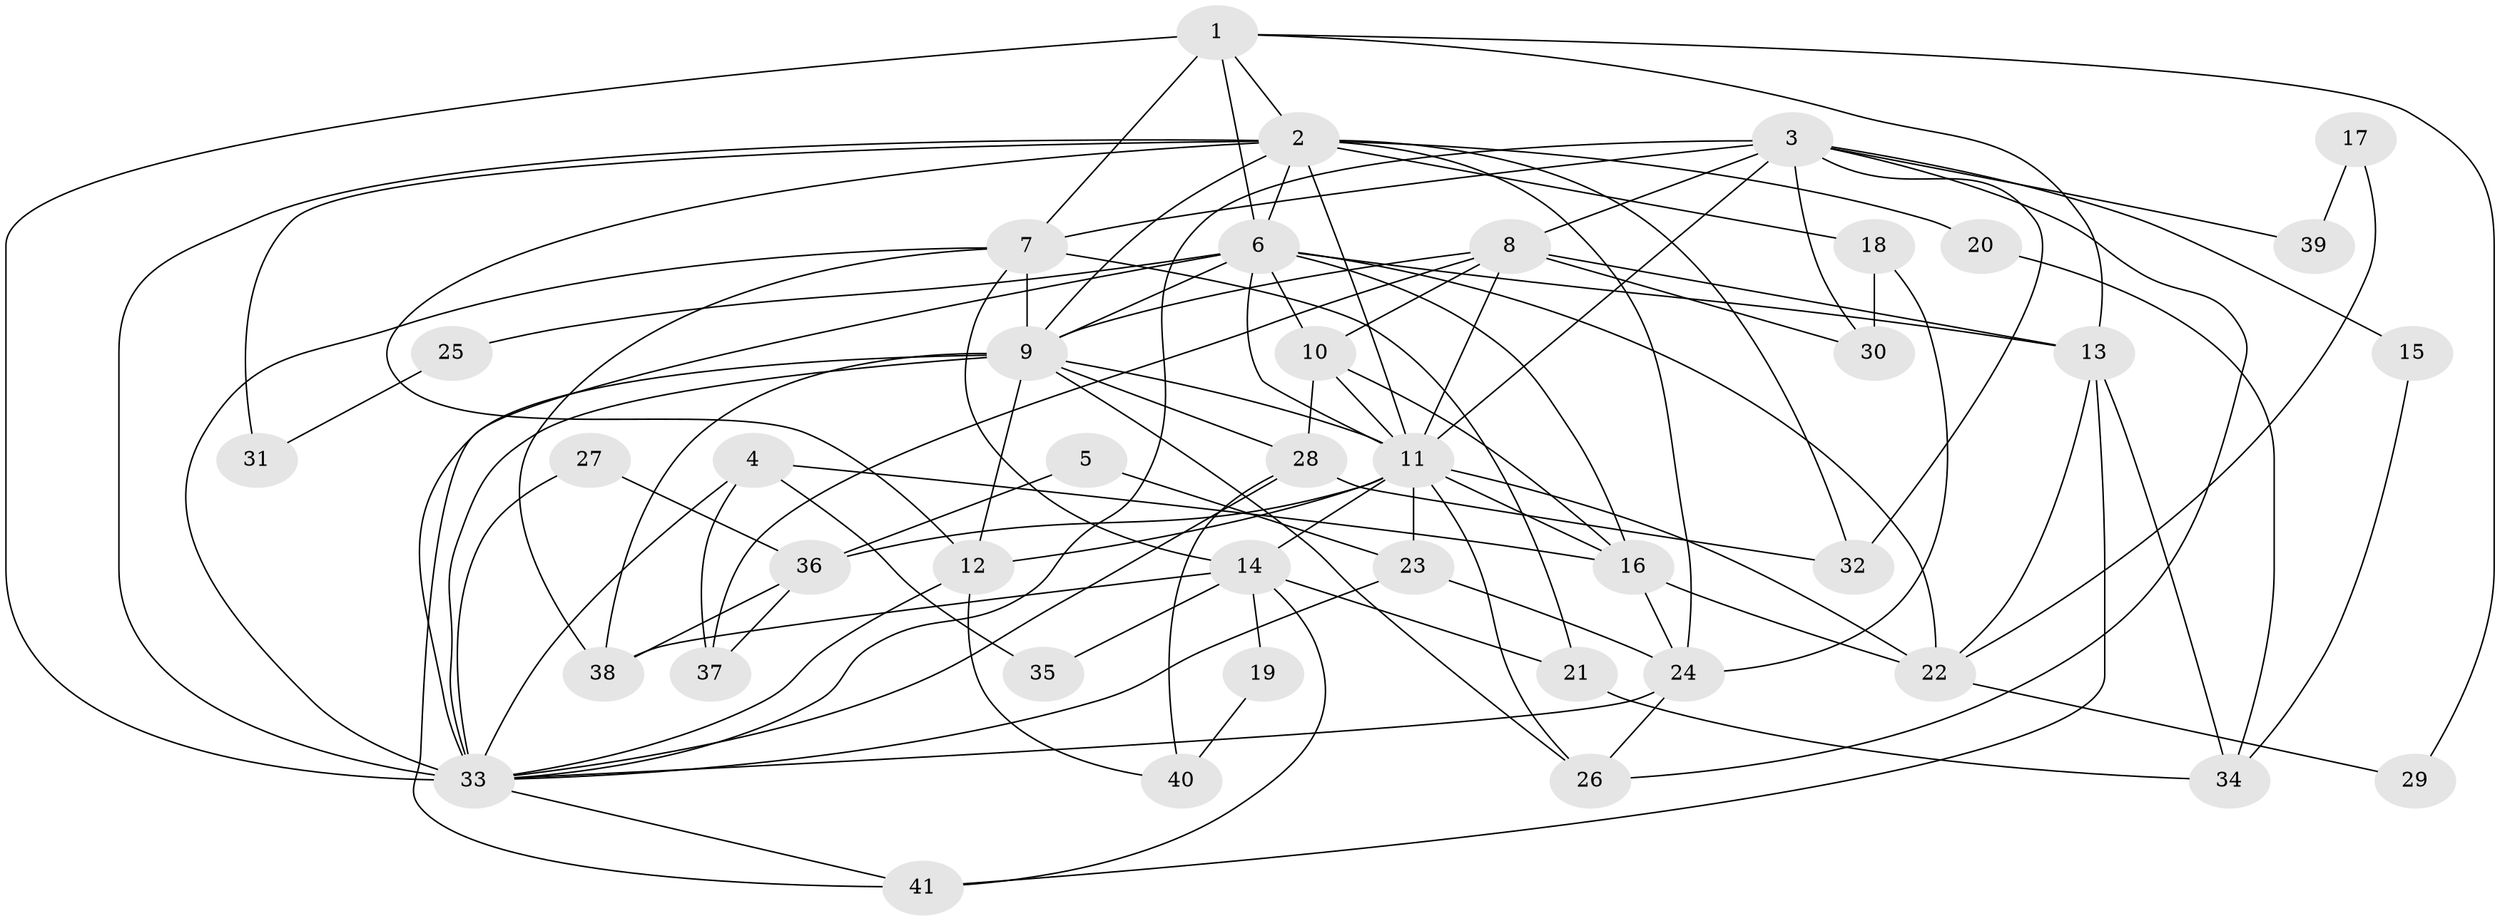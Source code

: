 // original degree distribution, {3: 0.25925925925925924, 5: 0.19753086419753085, 4: 0.25925925925925924, 7: 0.037037037037037035, 2: 0.14814814814814814, 6: 0.07407407407407407, 8: 0.024691358024691357}
// Generated by graph-tools (version 1.1) at 2025/51/03/04/25 22:51:10]
// undirected, 41 vertices, 101 edges
graph export_dot {
  node [color=gray90,style=filled];
  1;
  2;
  3;
  4;
  5;
  6;
  7;
  8;
  9;
  10;
  11;
  12;
  13;
  14;
  15;
  16;
  17;
  18;
  19;
  20;
  21;
  22;
  23;
  24;
  25;
  26;
  27;
  28;
  29;
  30;
  31;
  32;
  33;
  34;
  35;
  36;
  37;
  38;
  39;
  40;
  41;
  1 -- 2 [weight=1.0];
  1 -- 6 [weight=4.0];
  1 -- 7 [weight=2.0];
  1 -- 13 [weight=1.0];
  1 -- 29 [weight=1.0];
  1 -- 33 [weight=1.0];
  2 -- 6 [weight=2.0];
  2 -- 9 [weight=1.0];
  2 -- 11 [weight=1.0];
  2 -- 12 [weight=2.0];
  2 -- 18 [weight=1.0];
  2 -- 20 [weight=1.0];
  2 -- 24 [weight=1.0];
  2 -- 31 [weight=2.0];
  2 -- 32 [weight=1.0];
  2 -- 33 [weight=1.0];
  3 -- 7 [weight=1.0];
  3 -- 8 [weight=1.0];
  3 -- 11 [weight=1.0];
  3 -- 15 [weight=1.0];
  3 -- 26 [weight=1.0];
  3 -- 30 [weight=1.0];
  3 -- 32 [weight=1.0];
  3 -- 33 [weight=1.0];
  3 -- 39 [weight=1.0];
  4 -- 16 [weight=1.0];
  4 -- 33 [weight=1.0];
  4 -- 35 [weight=1.0];
  4 -- 37 [weight=1.0];
  5 -- 23 [weight=1.0];
  5 -- 36 [weight=1.0];
  6 -- 9 [weight=1.0];
  6 -- 10 [weight=1.0];
  6 -- 11 [weight=1.0];
  6 -- 13 [weight=2.0];
  6 -- 16 [weight=1.0];
  6 -- 22 [weight=1.0];
  6 -- 25 [weight=1.0];
  6 -- 33 [weight=1.0];
  7 -- 9 [weight=1.0];
  7 -- 14 [weight=1.0];
  7 -- 21 [weight=1.0];
  7 -- 33 [weight=2.0];
  7 -- 38 [weight=1.0];
  8 -- 9 [weight=2.0];
  8 -- 10 [weight=1.0];
  8 -- 11 [weight=2.0];
  8 -- 13 [weight=1.0];
  8 -- 30 [weight=1.0];
  8 -- 37 [weight=1.0];
  9 -- 11 [weight=2.0];
  9 -- 12 [weight=2.0];
  9 -- 26 [weight=1.0];
  9 -- 28 [weight=1.0];
  9 -- 33 [weight=1.0];
  9 -- 38 [weight=1.0];
  9 -- 41 [weight=1.0];
  10 -- 11 [weight=1.0];
  10 -- 16 [weight=1.0];
  10 -- 28 [weight=1.0];
  11 -- 12 [weight=1.0];
  11 -- 14 [weight=1.0];
  11 -- 16 [weight=2.0];
  11 -- 22 [weight=1.0];
  11 -- 23 [weight=1.0];
  11 -- 26 [weight=1.0];
  11 -- 36 [weight=1.0];
  12 -- 33 [weight=1.0];
  12 -- 40 [weight=1.0];
  13 -- 22 [weight=1.0];
  13 -- 34 [weight=1.0];
  13 -- 41 [weight=1.0];
  14 -- 19 [weight=1.0];
  14 -- 21 [weight=1.0];
  14 -- 35 [weight=1.0];
  14 -- 38 [weight=1.0];
  14 -- 41 [weight=1.0];
  15 -- 34 [weight=1.0];
  16 -- 22 [weight=2.0];
  16 -- 24 [weight=1.0];
  17 -- 22 [weight=1.0];
  17 -- 39 [weight=1.0];
  18 -- 24 [weight=1.0];
  18 -- 30 [weight=1.0];
  19 -- 40 [weight=1.0];
  20 -- 34 [weight=1.0];
  21 -- 34 [weight=1.0];
  22 -- 29 [weight=1.0];
  23 -- 24 [weight=1.0];
  23 -- 33 [weight=1.0];
  24 -- 26 [weight=1.0];
  24 -- 33 [weight=1.0];
  25 -- 31 [weight=1.0];
  27 -- 33 [weight=1.0];
  27 -- 36 [weight=1.0];
  28 -- 32 [weight=1.0];
  28 -- 33 [weight=1.0];
  28 -- 40 [weight=1.0];
  33 -- 41 [weight=1.0];
  36 -- 37 [weight=1.0];
  36 -- 38 [weight=1.0];
}

